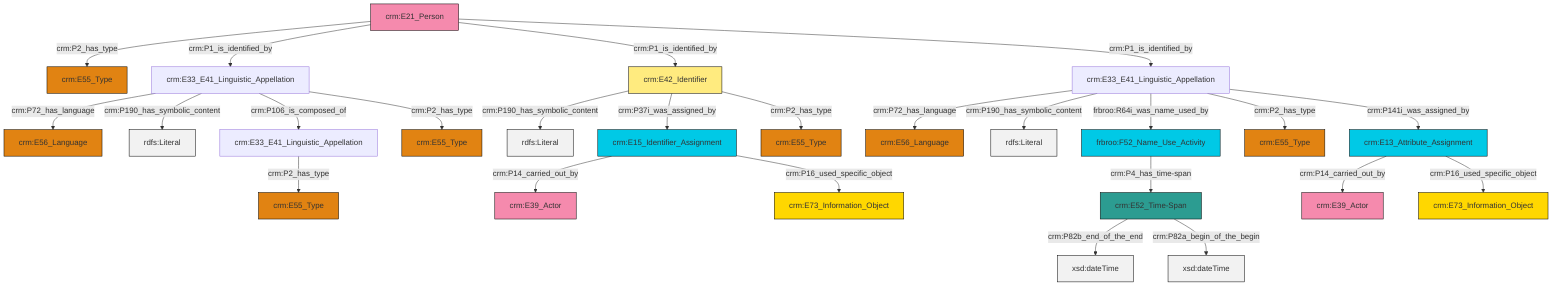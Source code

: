 graph TD
classDef Literal fill:#f2f2f2,stroke:#000000;
classDef CRM_Entity fill:#FFFFFF,stroke:#000000;
classDef Temporal_Entity fill:#00C9E6, stroke:#000000;
classDef Type fill:#E18312, stroke:#000000;
classDef Time-Span fill:#2C9C91, stroke:#000000;
classDef Appellation fill:#FFEB7F, stroke:#000000;
classDef Place fill:#008836, stroke:#000000;
classDef Persistent_Item fill:#B266B2, stroke:#000000;
classDef Conceptual_Object fill:#FFD700, stroke:#000000;
classDef Physical_Thing fill:#D2B48C, stroke:#000000;
classDef Actor fill:#f58aad, stroke:#000000;
classDef PC_Classes fill:#4ce600, stroke:#000000;
classDef Multi fill:#cccccc,stroke:#000000;

0["crm:E33_E41_Linguistic_Appellation"]:::Default -->|crm:P72_has_language| 1["crm:E56_Language"]:::Type
2["crm:E42_Identifier"]:::Appellation -->|crm:P190_has_symbolic_content| 3[rdfs:Literal]:::Literal
7["crm:E52_Time-Span"]:::Time-Span -->|crm:P82b_end_of_the_end| 8[xsd:dateTime]:::Literal
5["crm:E21_Person"]:::Actor -->|crm:P2_has_type| 11["crm:E55_Type"]:::Type
0["crm:E33_E41_Linguistic_Appellation"]:::Default -->|crm:P190_has_symbolic_content| 14[rdfs:Literal]:::Literal
15["crm:E33_E41_Linguistic_Appellation"]:::Default -->|crm:P72_has_language| 16["crm:E56_Language"]:::Type
2["crm:E42_Identifier"]:::Appellation -->|crm:P37i_was_assigned_by| 18["crm:E15_Identifier_Assignment"]:::Temporal_Entity
19["frbroo:F52_Name_Use_Activity"]:::Temporal_Entity -->|crm:P4_has_time-span| 7["crm:E52_Time-Span"]:::Time-Span
22["crm:E13_Attribute_Assignment"]:::Temporal_Entity -->|crm:P14_carried_out_by| 23["crm:E39_Actor"]:::Actor
0["crm:E33_E41_Linguistic_Appellation"]:::Default -->|frbroo:R64i_was_name_used_by| 19["frbroo:F52_Name_Use_Activity"]:::Temporal_Entity
2["crm:E42_Identifier"]:::Appellation -->|crm:P2_has_type| 20["crm:E55_Type"]:::Type
15["crm:E33_E41_Linguistic_Appellation"]:::Default -->|crm:P190_has_symbolic_content| 26[rdfs:Literal]:::Literal
18["crm:E15_Identifier_Assignment"]:::Temporal_Entity -->|crm:P14_carried_out_by| 27["crm:E39_Actor"]:::Actor
15["crm:E33_E41_Linguistic_Appellation"]:::Default -->|crm:P106_is_composed_of| 12["crm:E33_E41_Linguistic_Appellation"]:::Default
12["crm:E33_E41_Linguistic_Appellation"]:::Default -->|crm:P2_has_type| 28["crm:E55_Type"]:::Type
7["crm:E52_Time-Span"]:::Time-Span -->|crm:P82a_begin_of_the_begin| 30[xsd:dateTime]:::Literal
15["crm:E33_E41_Linguistic_Appellation"]:::Default -->|crm:P2_has_type| 9["crm:E55_Type"]:::Type
0["crm:E33_E41_Linguistic_Appellation"]:::Default -->|crm:P2_has_type| 32["crm:E55_Type"]:::Type
22["crm:E13_Attribute_Assignment"]:::Temporal_Entity -->|crm:P16_used_specific_object| 35["crm:E73_Information_Object"]:::Conceptual_Object
18["crm:E15_Identifier_Assignment"]:::Temporal_Entity -->|crm:P16_used_specific_object| 24["crm:E73_Information_Object"]:::Conceptual_Object
5["crm:E21_Person"]:::Actor -->|crm:P1_is_identified_by| 15["crm:E33_E41_Linguistic_Appellation"]:::Default
0["crm:E33_E41_Linguistic_Appellation"]:::Default -->|crm:P141i_was_assigned_by| 22["crm:E13_Attribute_Assignment"]:::Temporal_Entity
5["crm:E21_Person"]:::Actor -->|crm:P1_is_identified_by| 2["crm:E42_Identifier"]:::Appellation
5["crm:E21_Person"]:::Actor -->|crm:P1_is_identified_by| 0["crm:E33_E41_Linguistic_Appellation"]:::Default